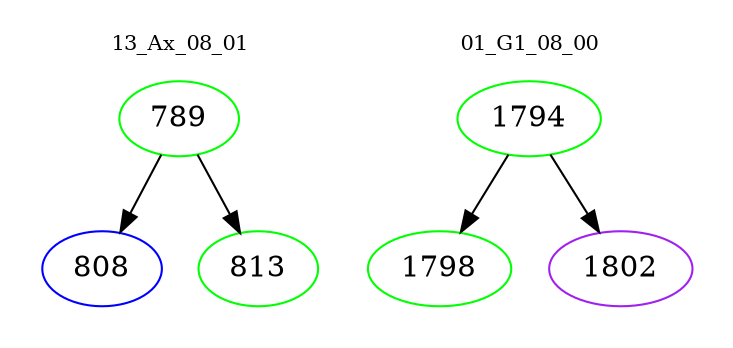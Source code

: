 digraph{
subgraph cluster_0 {
color = white
label = "13_Ax_08_01";
fontsize=10;
T0_789 [label="789", color="green"]
T0_789 -> T0_808 [color="black"]
T0_808 [label="808", color="blue"]
T0_789 -> T0_813 [color="black"]
T0_813 [label="813", color="green"]
}
subgraph cluster_1 {
color = white
label = "01_G1_08_00";
fontsize=10;
T1_1794 [label="1794", color="green"]
T1_1794 -> T1_1798 [color="black"]
T1_1798 [label="1798", color="green"]
T1_1794 -> T1_1802 [color="black"]
T1_1802 [label="1802", color="purple"]
}
}
